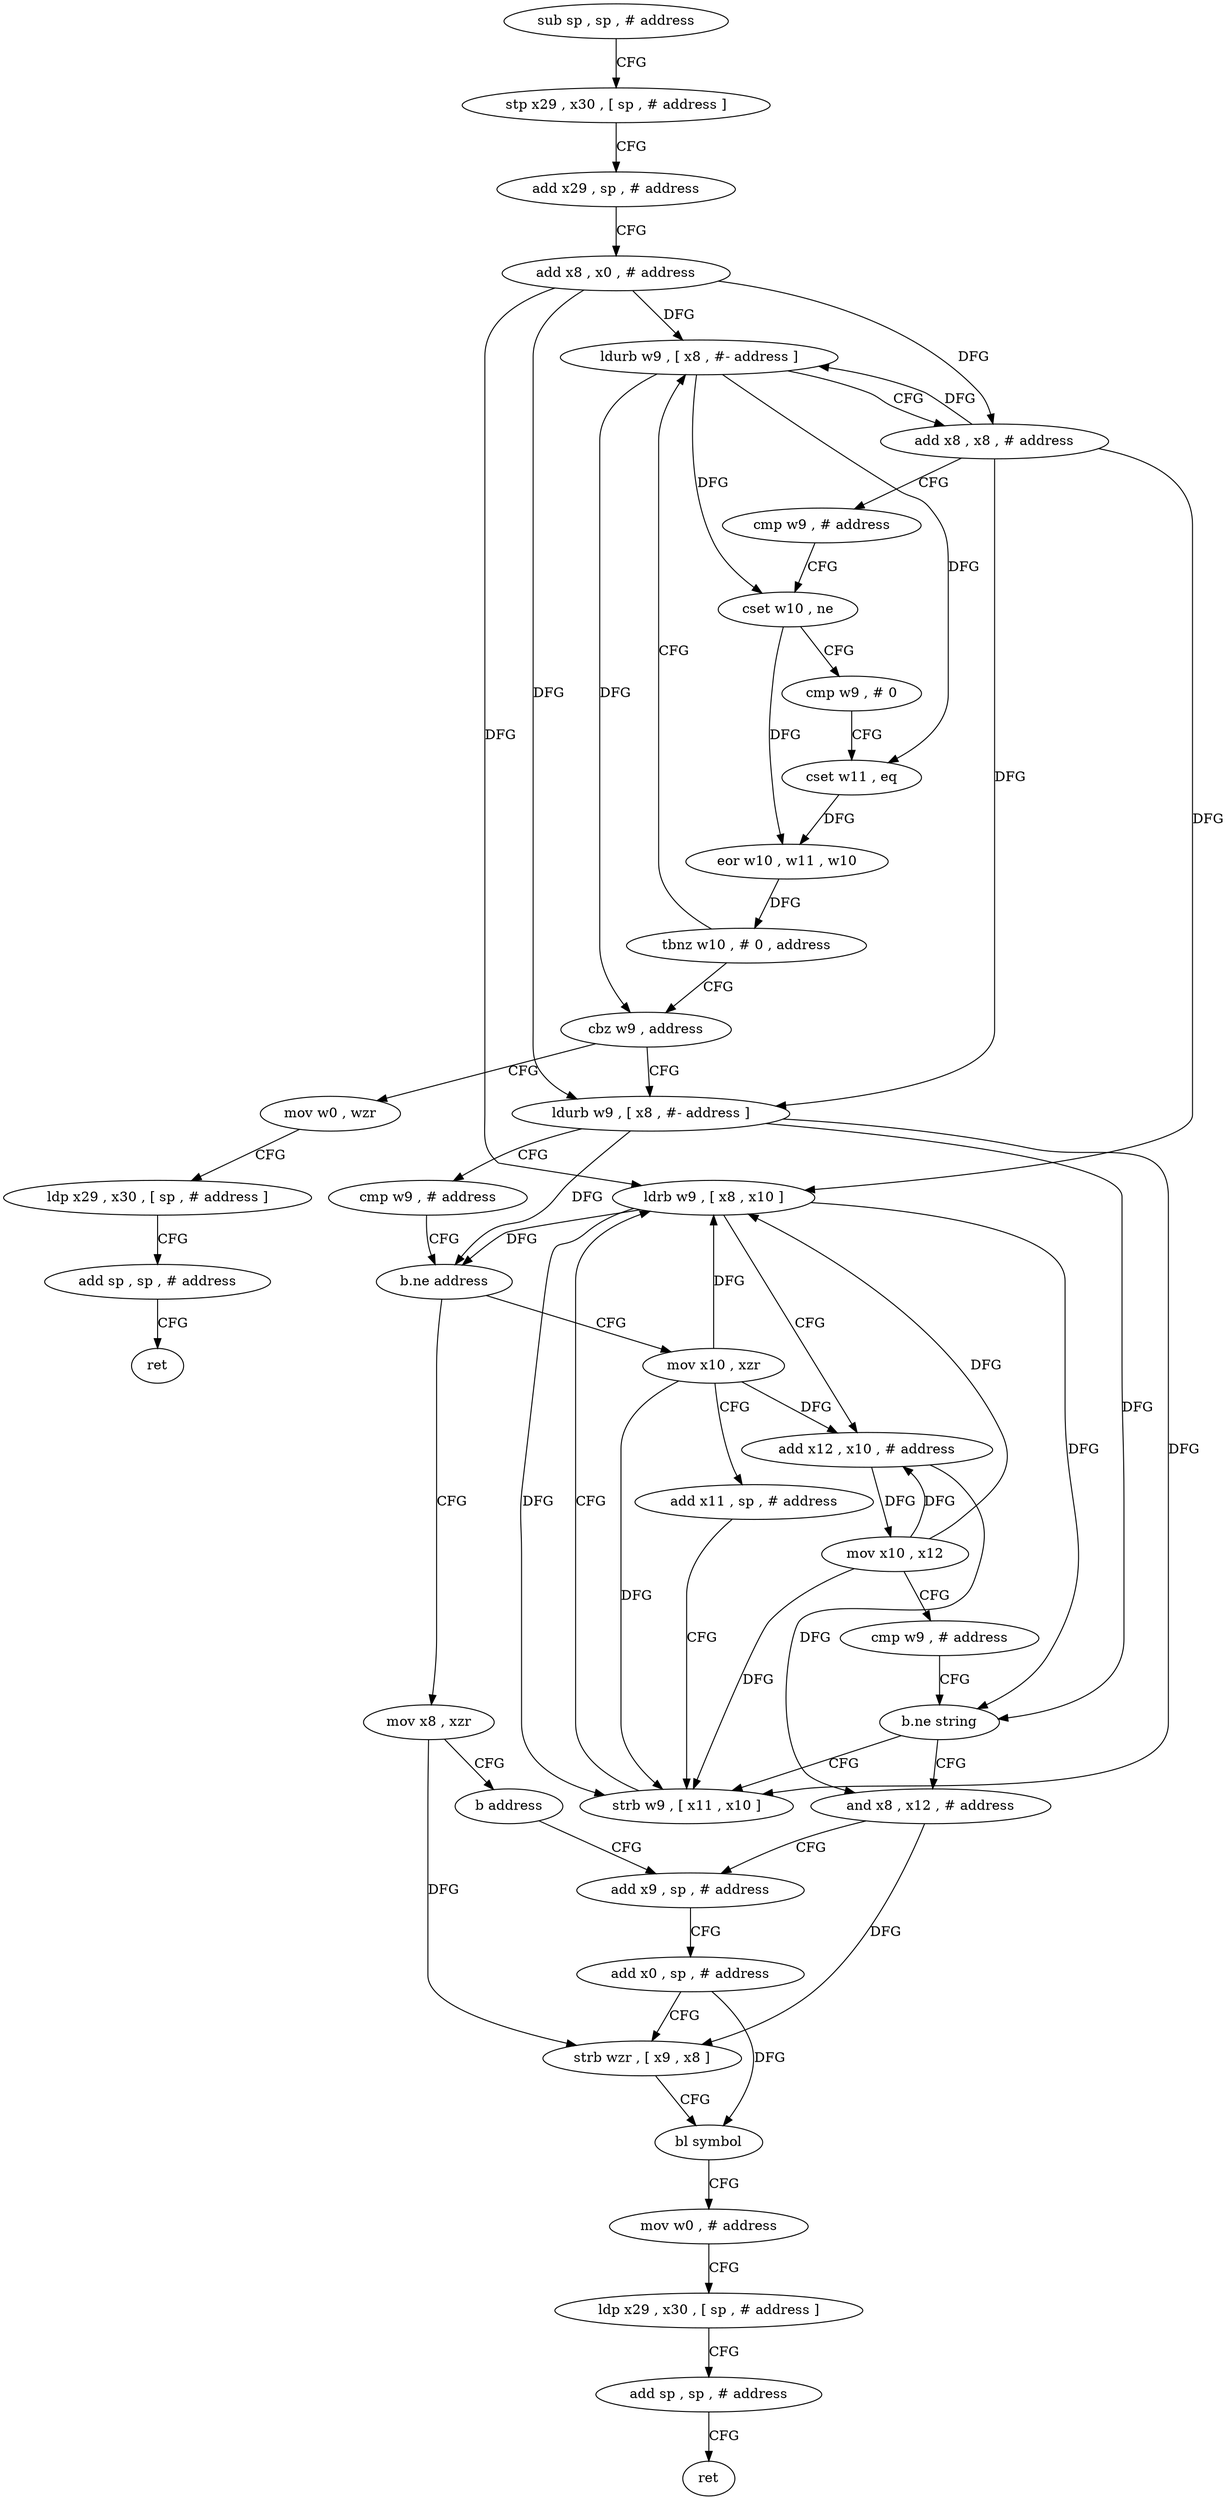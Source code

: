 digraph "func" {
"124604" [label = "sub sp , sp , # address" ]
"124608" [label = "stp x29 , x30 , [ sp , # address ]" ]
"124612" [label = "add x29 , sp , # address" ]
"124616" [label = "add x8 , x0 , # address" ]
"124620" [label = "ldurb w9 , [ x8 , #- address ]" ]
"124624" [label = "add x8 , x8 , # address" ]
"124628" [label = "cmp w9 , # address" ]
"124632" [label = "cset w10 , ne" ]
"124636" [label = "cmp w9 , # 0" ]
"124640" [label = "cset w11 , eq" ]
"124644" [label = "eor w10 , w11 , w10" ]
"124648" [label = "tbnz w10 , # 0 , address" ]
"124652" [label = "cbz w9 , address" ]
"124676" [label = "mov w0 , wzr" ]
"124656" [label = "ldurb w9 , [ x8 , #- address ]" ]
"124680" [label = "ldp x29 , x30 , [ sp , # address ]" ]
"124684" [label = "add sp , sp , # address" ]
"124688" [label = "ret" ]
"124660" [label = "cmp w9 , # address" ]
"124664" [label = "b.ne address" ]
"124692" [label = "mov x10 , xzr" ]
"124668" [label = "mov x8 , xzr" ]
"124696" [label = "add x11 , sp , # address" ]
"124700" [label = "strb w9 , [ x11 , x10 ]" ]
"124672" [label = "b address" ]
"124728" [label = "add x9 , sp , # address" ]
"124704" [label = "ldrb w9 , [ x8 , x10 ]" ]
"124708" [label = "add x12 , x10 , # address" ]
"124712" [label = "mov x10 , x12" ]
"124716" [label = "cmp w9 , # address" ]
"124720" [label = "b.ne string" ]
"124724" [label = "and x8 , x12 , # address" ]
"124732" [label = "add x0 , sp , # address" ]
"124736" [label = "strb wzr , [ x9 , x8 ]" ]
"124740" [label = "bl symbol" ]
"124744" [label = "mov w0 , # address" ]
"124748" [label = "ldp x29 , x30 , [ sp , # address ]" ]
"124752" [label = "add sp , sp , # address" ]
"124756" [label = "ret" ]
"124604" -> "124608" [ label = "CFG" ]
"124608" -> "124612" [ label = "CFG" ]
"124612" -> "124616" [ label = "CFG" ]
"124616" -> "124620" [ label = "DFG" ]
"124616" -> "124624" [ label = "DFG" ]
"124616" -> "124656" [ label = "DFG" ]
"124616" -> "124704" [ label = "DFG" ]
"124620" -> "124624" [ label = "CFG" ]
"124620" -> "124632" [ label = "DFG" ]
"124620" -> "124640" [ label = "DFG" ]
"124620" -> "124652" [ label = "DFG" ]
"124624" -> "124628" [ label = "CFG" ]
"124624" -> "124620" [ label = "DFG" ]
"124624" -> "124656" [ label = "DFG" ]
"124624" -> "124704" [ label = "DFG" ]
"124628" -> "124632" [ label = "CFG" ]
"124632" -> "124636" [ label = "CFG" ]
"124632" -> "124644" [ label = "DFG" ]
"124636" -> "124640" [ label = "CFG" ]
"124640" -> "124644" [ label = "DFG" ]
"124644" -> "124648" [ label = "DFG" ]
"124648" -> "124620" [ label = "CFG" ]
"124648" -> "124652" [ label = "CFG" ]
"124652" -> "124676" [ label = "CFG" ]
"124652" -> "124656" [ label = "CFG" ]
"124676" -> "124680" [ label = "CFG" ]
"124656" -> "124660" [ label = "CFG" ]
"124656" -> "124664" [ label = "DFG" ]
"124656" -> "124700" [ label = "DFG" ]
"124656" -> "124720" [ label = "DFG" ]
"124680" -> "124684" [ label = "CFG" ]
"124684" -> "124688" [ label = "CFG" ]
"124660" -> "124664" [ label = "CFG" ]
"124664" -> "124692" [ label = "CFG" ]
"124664" -> "124668" [ label = "CFG" ]
"124692" -> "124696" [ label = "CFG" ]
"124692" -> "124700" [ label = "DFG" ]
"124692" -> "124704" [ label = "DFG" ]
"124692" -> "124708" [ label = "DFG" ]
"124668" -> "124672" [ label = "CFG" ]
"124668" -> "124736" [ label = "DFG" ]
"124696" -> "124700" [ label = "CFG" ]
"124700" -> "124704" [ label = "CFG" ]
"124672" -> "124728" [ label = "CFG" ]
"124728" -> "124732" [ label = "CFG" ]
"124704" -> "124708" [ label = "CFG" ]
"124704" -> "124664" [ label = "DFG" ]
"124704" -> "124700" [ label = "DFG" ]
"124704" -> "124720" [ label = "DFG" ]
"124708" -> "124712" [ label = "DFG" ]
"124708" -> "124724" [ label = "DFG" ]
"124712" -> "124716" [ label = "CFG" ]
"124712" -> "124704" [ label = "DFG" ]
"124712" -> "124708" [ label = "DFG" ]
"124712" -> "124700" [ label = "DFG" ]
"124716" -> "124720" [ label = "CFG" ]
"124720" -> "124700" [ label = "CFG" ]
"124720" -> "124724" [ label = "CFG" ]
"124724" -> "124728" [ label = "CFG" ]
"124724" -> "124736" [ label = "DFG" ]
"124732" -> "124736" [ label = "CFG" ]
"124732" -> "124740" [ label = "DFG" ]
"124736" -> "124740" [ label = "CFG" ]
"124740" -> "124744" [ label = "CFG" ]
"124744" -> "124748" [ label = "CFG" ]
"124748" -> "124752" [ label = "CFG" ]
"124752" -> "124756" [ label = "CFG" ]
}
